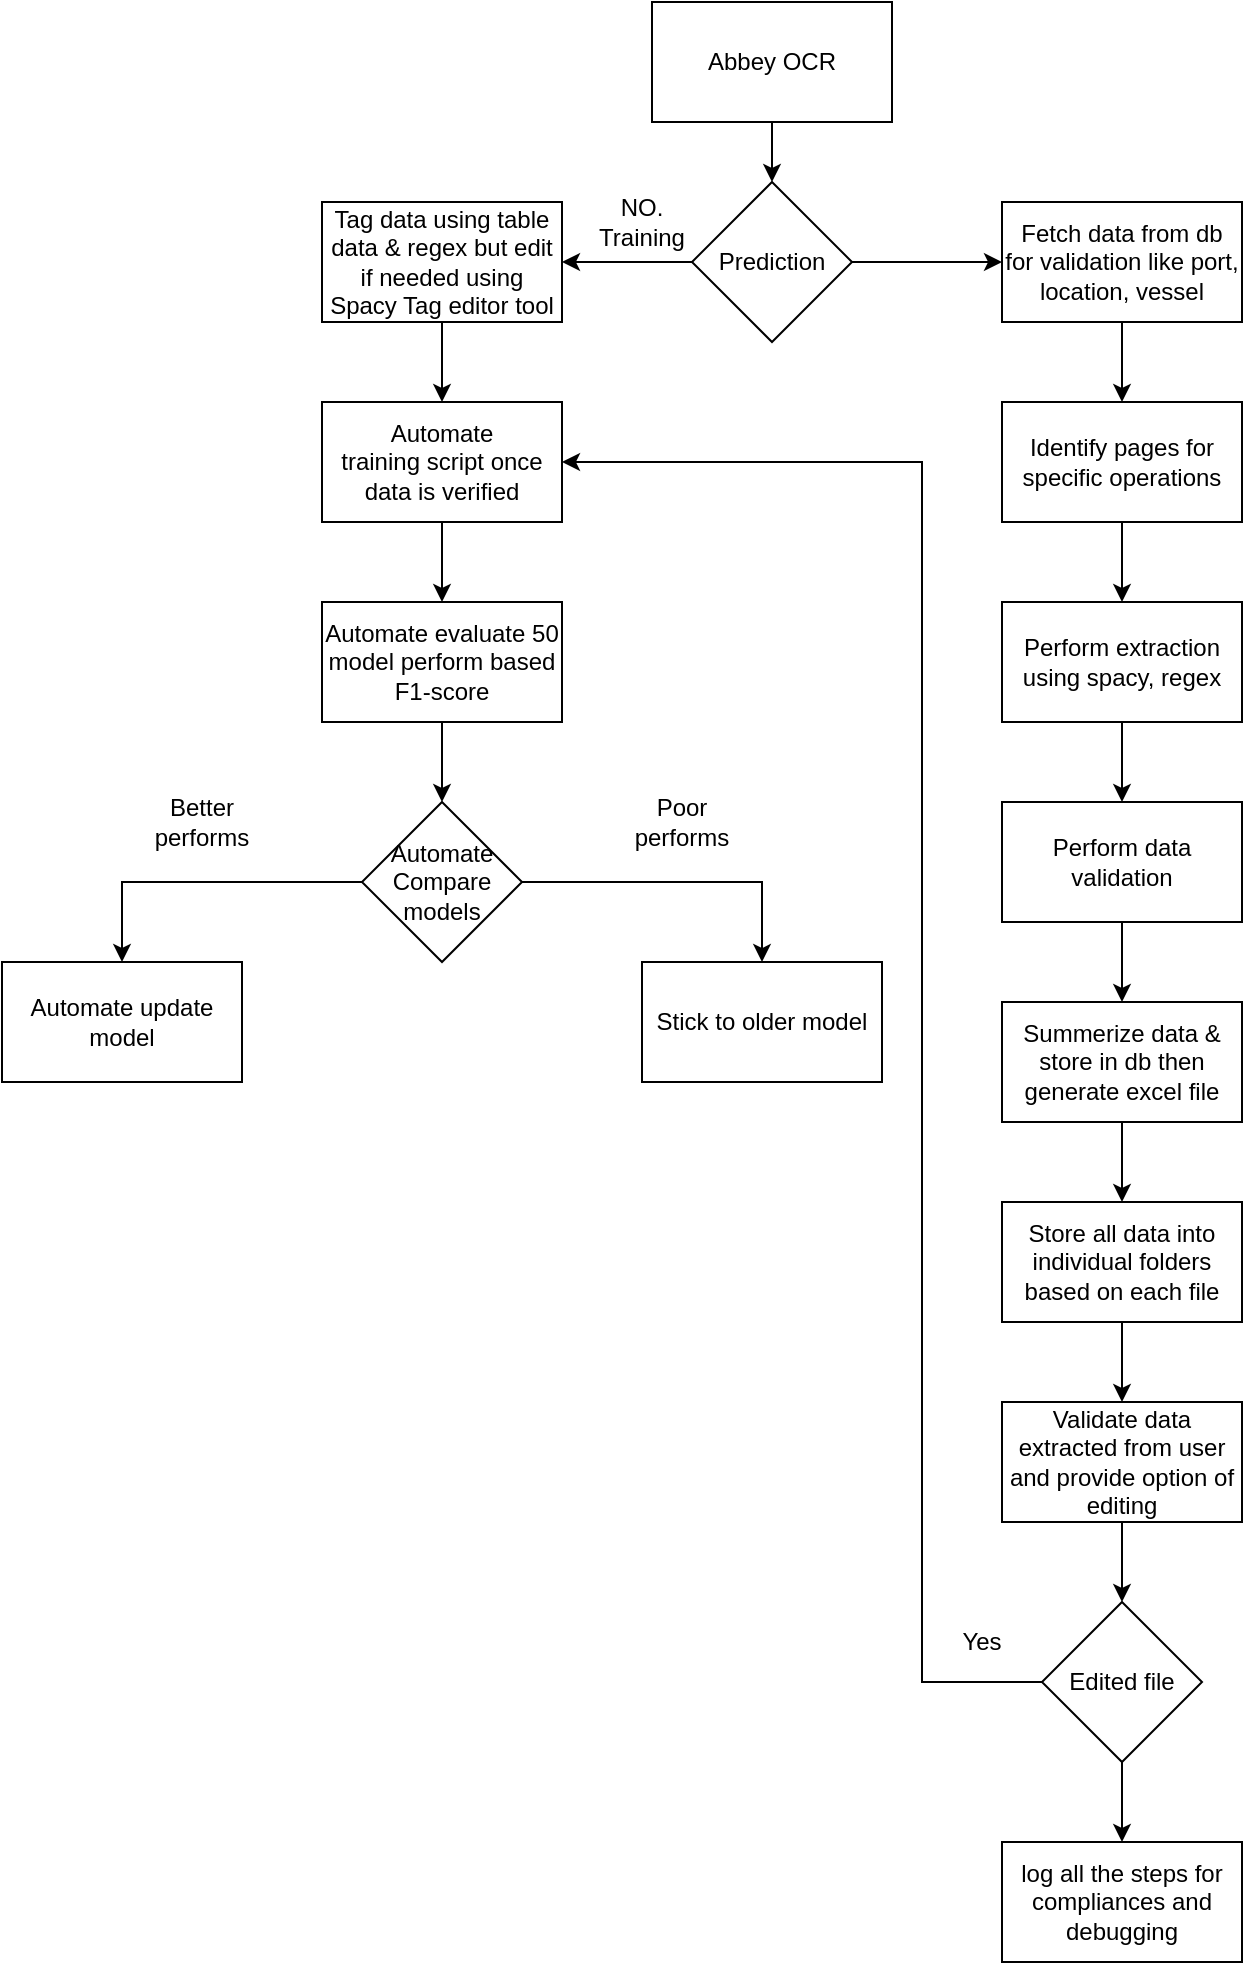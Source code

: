 <mxfile version="14.5.10" type="device"><diagram id="U3GwYarfWFdsbQZgDxdT" name="Page-1"><mxGraphModel dx="1038" dy="575" grid="1" gridSize="10" guides="1" tooltips="1" connect="1" arrows="1" fold="1" page="1" pageScale="1" pageWidth="850" pageHeight="1100" math="0" shadow="0"><root><mxCell id="0"/><mxCell id="1" parent="0"/><mxCell id="eopM4ioPSrcg8Go4poPx-1" value="" style="edgeStyle=orthogonalEdgeStyle;rounded=0;orthogonalLoop=1;jettySize=auto;html=1;" edge="1" parent="1" source="eopM4ioPSrcg8Go4poPx-2" target="eopM4ioPSrcg8Go4poPx-5"><mxGeometry relative="1" as="geometry"/></mxCell><mxCell id="eopM4ioPSrcg8Go4poPx-2" value="Abbey OCR" style="rounded=0;whiteSpace=wrap;html=1;" vertex="1" parent="1"><mxGeometry x="365" y="40" width="120" height="60" as="geometry"/></mxCell><mxCell id="eopM4ioPSrcg8Go4poPx-3" style="edgeStyle=orthogonalEdgeStyle;rounded=0;orthogonalLoop=1;jettySize=auto;html=1;entryX=1;entryY=0.5;entryDx=0;entryDy=0;" edge="1" parent="1" source="eopM4ioPSrcg8Go4poPx-5" target="eopM4ioPSrcg8Go4poPx-7"><mxGeometry relative="1" as="geometry"/></mxCell><mxCell id="eopM4ioPSrcg8Go4poPx-4" style="edgeStyle=orthogonalEdgeStyle;rounded=0;orthogonalLoop=1;jettySize=auto;html=1;entryX=0;entryY=0.5;entryDx=0;entryDy=0;" edge="1" parent="1" source="eopM4ioPSrcg8Go4poPx-5" target="eopM4ioPSrcg8Go4poPx-21"><mxGeometry relative="1" as="geometry"/></mxCell><mxCell id="eopM4ioPSrcg8Go4poPx-5" value="Prediction" style="rhombus;whiteSpace=wrap;html=1;" vertex="1" parent="1"><mxGeometry x="385" y="130" width="80" height="80" as="geometry"/></mxCell><mxCell id="eopM4ioPSrcg8Go4poPx-6" value="" style="edgeStyle=orthogonalEdgeStyle;rounded=0;orthogonalLoop=1;jettySize=auto;html=1;" edge="1" parent="1" source="eopM4ioPSrcg8Go4poPx-7" target="eopM4ioPSrcg8Go4poPx-10"><mxGeometry relative="1" as="geometry"/></mxCell><mxCell id="eopM4ioPSrcg8Go4poPx-7" value="Tag data using table data &amp;amp; regex but edit if needed using Spacy Tag editor tool" style="rounded=0;whiteSpace=wrap;html=1;" vertex="1" parent="1"><mxGeometry x="200" y="140" width="120" height="60" as="geometry"/></mxCell><mxCell id="eopM4ioPSrcg8Go4poPx-8" value="NO. Training" style="text;html=1;strokeColor=none;fillColor=none;align=center;verticalAlign=middle;whiteSpace=wrap;rounded=0;" vertex="1" parent="1"><mxGeometry x="340" y="140" width="40" height="20" as="geometry"/></mxCell><mxCell id="eopM4ioPSrcg8Go4poPx-9" value="" style="edgeStyle=orthogonalEdgeStyle;rounded=0;orthogonalLoop=1;jettySize=auto;html=1;" edge="1" parent="1" source="eopM4ioPSrcg8Go4poPx-10" target="eopM4ioPSrcg8Go4poPx-12"><mxGeometry relative="1" as="geometry"/></mxCell><mxCell id="eopM4ioPSrcg8Go4poPx-10" value="Automate &lt;br&gt;&lt;div&gt;training script once data is verified&lt;br&gt;&lt;/div&gt;" style="rounded=0;whiteSpace=wrap;html=1;" vertex="1" parent="1"><mxGeometry x="200" y="240" width="120" height="60" as="geometry"/></mxCell><mxCell id="eopM4ioPSrcg8Go4poPx-11" value="" style="edgeStyle=orthogonalEdgeStyle;rounded=0;orthogonalLoop=1;jettySize=auto;html=1;" edge="1" parent="1" source="eopM4ioPSrcg8Go4poPx-12" target="eopM4ioPSrcg8Go4poPx-15"><mxGeometry relative="1" as="geometry"/></mxCell><mxCell id="eopM4ioPSrcg8Go4poPx-12" value="Automate evaluate 50 model perform based F1-score" style="rounded=0;whiteSpace=wrap;html=1;" vertex="1" parent="1"><mxGeometry x="200" y="340" width="120" height="60" as="geometry"/></mxCell><mxCell id="eopM4ioPSrcg8Go4poPx-13" style="edgeStyle=orthogonalEdgeStyle;rounded=0;orthogonalLoop=1;jettySize=auto;html=1;entryX=0.5;entryY=0;entryDx=0;entryDy=0;" edge="1" parent="1" source="eopM4ioPSrcg8Go4poPx-15" target="eopM4ioPSrcg8Go4poPx-17"><mxGeometry relative="1" as="geometry"/></mxCell><mxCell id="eopM4ioPSrcg8Go4poPx-14" style="edgeStyle=orthogonalEdgeStyle;rounded=0;orthogonalLoop=1;jettySize=auto;html=1;entryX=0.5;entryY=0;entryDx=0;entryDy=0;" edge="1" parent="1" source="eopM4ioPSrcg8Go4poPx-15" target="eopM4ioPSrcg8Go4poPx-16"><mxGeometry relative="1" as="geometry"/></mxCell><mxCell id="eopM4ioPSrcg8Go4poPx-15" value="&lt;div&gt;Automate&lt;/div&gt;&lt;div&gt;Compare models&lt;/div&gt;" style="rhombus;whiteSpace=wrap;html=1;" vertex="1" parent="1"><mxGeometry x="220" y="440" width="80" height="80" as="geometry"/></mxCell><mxCell id="eopM4ioPSrcg8Go4poPx-16" value="Stick to older model" style="rounded=0;whiteSpace=wrap;html=1;" vertex="1" parent="1"><mxGeometry x="360" y="520" width="120" height="60" as="geometry"/></mxCell><mxCell id="eopM4ioPSrcg8Go4poPx-17" value="Automate update model" style="rounded=0;whiteSpace=wrap;html=1;" vertex="1" parent="1"><mxGeometry x="40" y="520" width="120" height="60" as="geometry"/></mxCell><mxCell id="eopM4ioPSrcg8Go4poPx-18" value="Better performs" style="text;html=1;strokeColor=none;fillColor=none;align=center;verticalAlign=middle;whiteSpace=wrap;rounded=0;" vertex="1" parent="1"><mxGeometry x="120" y="440" width="40" height="20" as="geometry"/></mxCell><mxCell id="eopM4ioPSrcg8Go4poPx-19" value="Poor performs" style="text;html=1;strokeColor=none;fillColor=none;align=center;verticalAlign=middle;whiteSpace=wrap;rounded=0;" vertex="1" parent="1"><mxGeometry x="360" y="440" width="40" height="20" as="geometry"/></mxCell><mxCell id="eopM4ioPSrcg8Go4poPx-20" value="" style="edgeStyle=orthogonalEdgeStyle;rounded=0;orthogonalLoop=1;jettySize=auto;html=1;" edge="1" parent="1" source="eopM4ioPSrcg8Go4poPx-21" target="eopM4ioPSrcg8Go4poPx-23"><mxGeometry relative="1" as="geometry"/></mxCell><mxCell id="eopM4ioPSrcg8Go4poPx-21" value="Fetch data from db for validation like port, location, vessel" style="rounded=0;whiteSpace=wrap;html=1;" vertex="1" parent="1"><mxGeometry x="540" y="140" width="120" height="60" as="geometry"/></mxCell><mxCell id="eopM4ioPSrcg8Go4poPx-22" value="" style="edgeStyle=orthogonalEdgeStyle;rounded=0;orthogonalLoop=1;jettySize=auto;html=1;" edge="1" parent="1" source="eopM4ioPSrcg8Go4poPx-23" target="eopM4ioPSrcg8Go4poPx-25"><mxGeometry relative="1" as="geometry"/></mxCell><mxCell id="eopM4ioPSrcg8Go4poPx-23" value="&lt;div&gt;Identify pages for specific operations&lt;/div&gt;" style="rounded=0;whiteSpace=wrap;html=1;" vertex="1" parent="1"><mxGeometry x="540" y="240" width="120" height="60" as="geometry"/></mxCell><mxCell id="eopM4ioPSrcg8Go4poPx-24" value="" style="edgeStyle=orthogonalEdgeStyle;rounded=0;orthogonalLoop=1;jettySize=auto;html=1;" edge="1" parent="1" source="eopM4ioPSrcg8Go4poPx-25" target="eopM4ioPSrcg8Go4poPx-27"><mxGeometry relative="1" as="geometry"/></mxCell><mxCell id="eopM4ioPSrcg8Go4poPx-25" value="Perform extraction using spacy, regex" style="rounded=0;whiteSpace=wrap;html=1;" vertex="1" parent="1"><mxGeometry x="540" y="340" width="120" height="60" as="geometry"/></mxCell><mxCell id="eopM4ioPSrcg8Go4poPx-26" style="edgeStyle=orthogonalEdgeStyle;rounded=0;orthogonalLoop=1;jettySize=auto;html=1;entryX=0.5;entryY=0;entryDx=0;entryDy=0;" edge="1" parent="1" source="eopM4ioPSrcg8Go4poPx-27" target="eopM4ioPSrcg8Go4poPx-29"><mxGeometry relative="1" as="geometry"/></mxCell><mxCell id="eopM4ioPSrcg8Go4poPx-27" value="Perform data validation" style="rounded=0;whiteSpace=wrap;html=1;" vertex="1" parent="1"><mxGeometry x="540" y="440" width="120" height="60" as="geometry"/></mxCell><mxCell id="eopM4ioPSrcg8Go4poPx-28" value="" style="edgeStyle=orthogonalEdgeStyle;rounded=0;orthogonalLoop=1;jettySize=auto;html=1;" edge="1" parent="1" source="eopM4ioPSrcg8Go4poPx-29" target="eopM4ioPSrcg8Go4poPx-30"><mxGeometry relative="1" as="geometry"/></mxCell><mxCell id="eopM4ioPSrcg8Go4poPx-29" value="Summerize data &amp;amp; store in db then generate excel file" style="rounded=0;whiteSpace=wrap;html=1;" vertex="1" parent="1"><mxGeometry x="540" y="540" width="120" height="60" as="geometry"/></mxCell><mxCell id="eopM4ioPSrcg8Go4poPx-32" value="" style="edgeStyle=orthogonalEdgeStyle;rounded=0;orthogonalLoop=1;jettySize=auto;html=1;" edge="1" parent="1" source="eopM4ioPSrcg8Go4poPx-30" target="eopM4ioPSrcg8Go4poPx-31"><mxGeometry relative="1" as="geometry"/></mxCell><mxCell id="eopM4ioPSrcg8Go4poPx-30" value="Store all data into individual folders based on each file" style="rounded=0;whiteSpace=wrap;html=1;" vertex="1" parent="1"><mxGeometry x="540" y="640" width="120" height="60" as="geometry"/></mxCell><mxCell id="eopM4ioPSrcg8Go4poPx-34" value="" style="edgeStyle=orthogonalEdgeStyle;rounded=0;orthogonalLoop=1;jettySize=auto;html=1;" edge="1" parent="1" source="eopM4ioPSrcg8Go4poPx-31" target="eopM4ioPSrcg8Go4poPx-33"><mxGeometry relative="1" as="geometry"/></mxCell><mxCell id="eopM4ioPSrcg8Go4poPx-31" value="Validate data extracted from user and provide option of editing" style="rounded=0;whiteSpace=wrap;html=1;" vertex="1" parent="1"><mxGeometry x="540" y="740" width="120" height="60" as="geometry"/></mxCell><mxCell id="eopM4ioPSrcg8Go4poPx-36" style="edgeStyle=orthogonalEdgeStyle;rounded=0;orthogonalLoop=1;jettySize=auto;html=1;entryX=1;entryY=0.5;entryDx=0;entryDy=0;" edge="1" parent="1" source="eopM4ioPSrcg8Go4poPx-33" target="eopM4ioPSrcg8Go4poPx-10"><mxGeometry relative="1" as="geometry"><mxPoint x="470" y="390" as="targetPoint"/><Array as="points"><mxPoint x="500" y="880"/><mxPoint x="500" y="270"/></Array></mxGeometry></mxCell><mxCell id="eopM4ioPSrcg8Go4poPx-40" value="" style="edgeStyle=orthogonalEdgeStyle;rounded=0;orthogonalLoop=1;jettySize=auto;html=1;" edge="1" parent="1" source="eopM4ioPSrcg8Go4poPx-33" target="eopM4ioPSrcg8Go4poPx-39"><mxGeometry relative="1" as="geometry"/></mxCell><mxCell id="eopM4ioPSrcg8Go4poPx-33" value="Edited file" style="rhombus;whiteSpace=wrap;html=1;" vertex="1" parent="1"><mxGeometry x="560" y="840" width="80" height="80" as="geometry"/></mxCell><mxCell id="eopM4ioPSrcg8Go4poPx-37" value="Yes" style="text;html=1;strokeColor=none;fillColor=none;align=center;verticalAlign=middle;whiteSpace=wrap;rounded=0;" vertex="1" parent="1"><mxGeometry x="510" y="850" width="40" height="20" as="geometry"/></mxCell><mxCell id="eopM4ioPSrcg8Go4poPx-39" value="log all the steps for compliances and debugging" style="rounded=0;whiteSpace=wrap;html=1;" vertex="1" parent="1"><mxGeometry x="540" y="960" width="120" height="60" as="geometry"/></mxCell></root></mxGraphModel></diagram></mxfile>